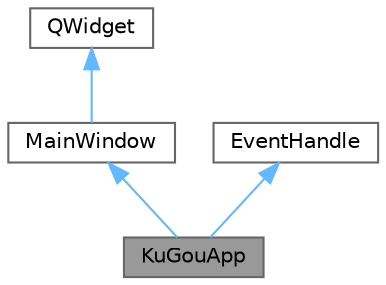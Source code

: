 digraph "KuGouApp"
{
 // LATEX_PDF_SIZE
  bgcolor="transparent";
  edge [fontname=Helvetica,fontsize=10,labelfontname=Helvetica,labelfontsize=10];
  node [fontname=Helvetica,fontsize=10,shape=box,height=0.2,width=0.4];
  Node1 [id="Node000001",label="KuGouApp",height=0.2,width=0.4,color="gray40", fillcolor="grey60", style="filled", fontcolor="black",tooltip="酷狗音乐应用主窗口类，管理音乐播放和界面切换"];
  Node2 -> Node1 [id="edge1_Node000001_Node000002",dir="back",color="steelblue1",style="solid",tooltip=" "];
  Node2 [id="Node000002",label="MainWindow",height=0.2,width=0.4,color="gray40", fillcolor="white", style="filled",URL="$class_main_window.html",tooltip="自定义主窗口类，继承自 QWidget，支持窗口拉伸、托盘交互和关闭动画"];
  Node3 -> Node2 [id="edge2_Node000002_Node000003",dir="back",color="steelblue1",style="solid",tooltip=" "];
  Node3 [id="Node000003",label="QWidget",height=0.2,width=0.4,color="gray40", fillcolor="white", style="filled",tooltip=" "];
  Node4 -> Node1 [id="edge3_Node000001_Node000004",dir="back",color="steelblue1",style="solid",tooltip=" "];
  Node4 [id="Node000004",label="EventHandle",height=0.2,width=0.4,color="gray40", fillcolor="white", style="filled",URL="$class_video_player_1_1_event_handle.html",tooltip="事件处理接口"];
}
